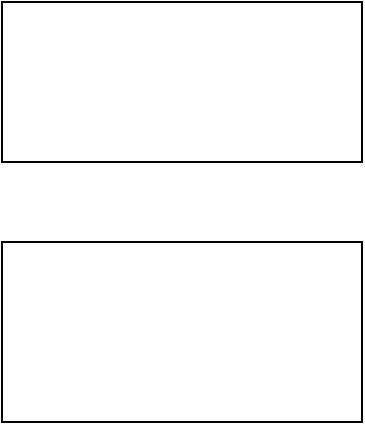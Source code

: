 <mxfile version="21.6.5" type="github">
  <diagram name="第 1 页" id="PItQMmxoQ5xieft_fqYC">
    <mxGraphModel dx="1434" dy="758" grid="1" gridSize="10" guides="1" tooltips="1" connect="1" arrows="1" fold="1" page="1" pageScale="1" pageWidth="900" pageHeight="1600" math="0" shadow="0">
      <root>
        <mxCell id="0" />
        <mxCell id="1" parent="0" />
        <mxCell id="sPuchfOHp-KZ45J7oCVx-1" value="" style="rounded=0;whiteSpace=wrap;html=1;" vertex="1" parent="1">
          <mxGeometry x="80" y="80" width="180" height="80" as="geometry" />
        </mxCell>
        <mxCell id="sPuchfOHp-KZ45J7oCVx-2" value="" style="rounded=0;whiteSpace=wrap;html=1;" vertex="1" parent="1">
          <mxGeometry x="80" y="200" width="180" height="90" as="geometry" />
        </mxCell>
      </root>
    </mxGraphModel>
  </diagram>
</mxfile>
